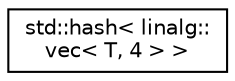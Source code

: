 digraph "Graphical Class Hierarchy"
{
  edge [fontname="Helvetica",fontsize="10",labelfontname="Helvetica",labelfontsize="10"];
  node [fontname="Helvetica",fontsize="10",shape=record];
  rankdir="LR";
  Node1 [label="std::hash\< linalg::\lvec\< T, 4 \> \>",height=0.2,width=0.4,color="black", fillcolor="white", style="filled",URL="$structstd_1_1hash_3_01linalg_1_1vec_3_01T_00_014_01_4_01_4.html"];
}

